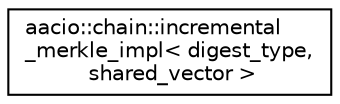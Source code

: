 digraph "Graphical Class Hierarchy"
{
  edge [fontname="Helvetica",fontsize="10",labelfontname="Helvetica",labelfontsize="10"];
  node [fontname="Helvetica",fontsize="10",shape=record];
  rankdir="LR";
  Node0 [label="aacio::chain::incremental\l_merkle_impl\< digest_type,\l shared_vector \>",height=0.2,width=0.4,color="black", fillcolor="white", style="filled",URL="$classaacio_1_1chain_1_1incremental__merkle__impl.html"];
}
